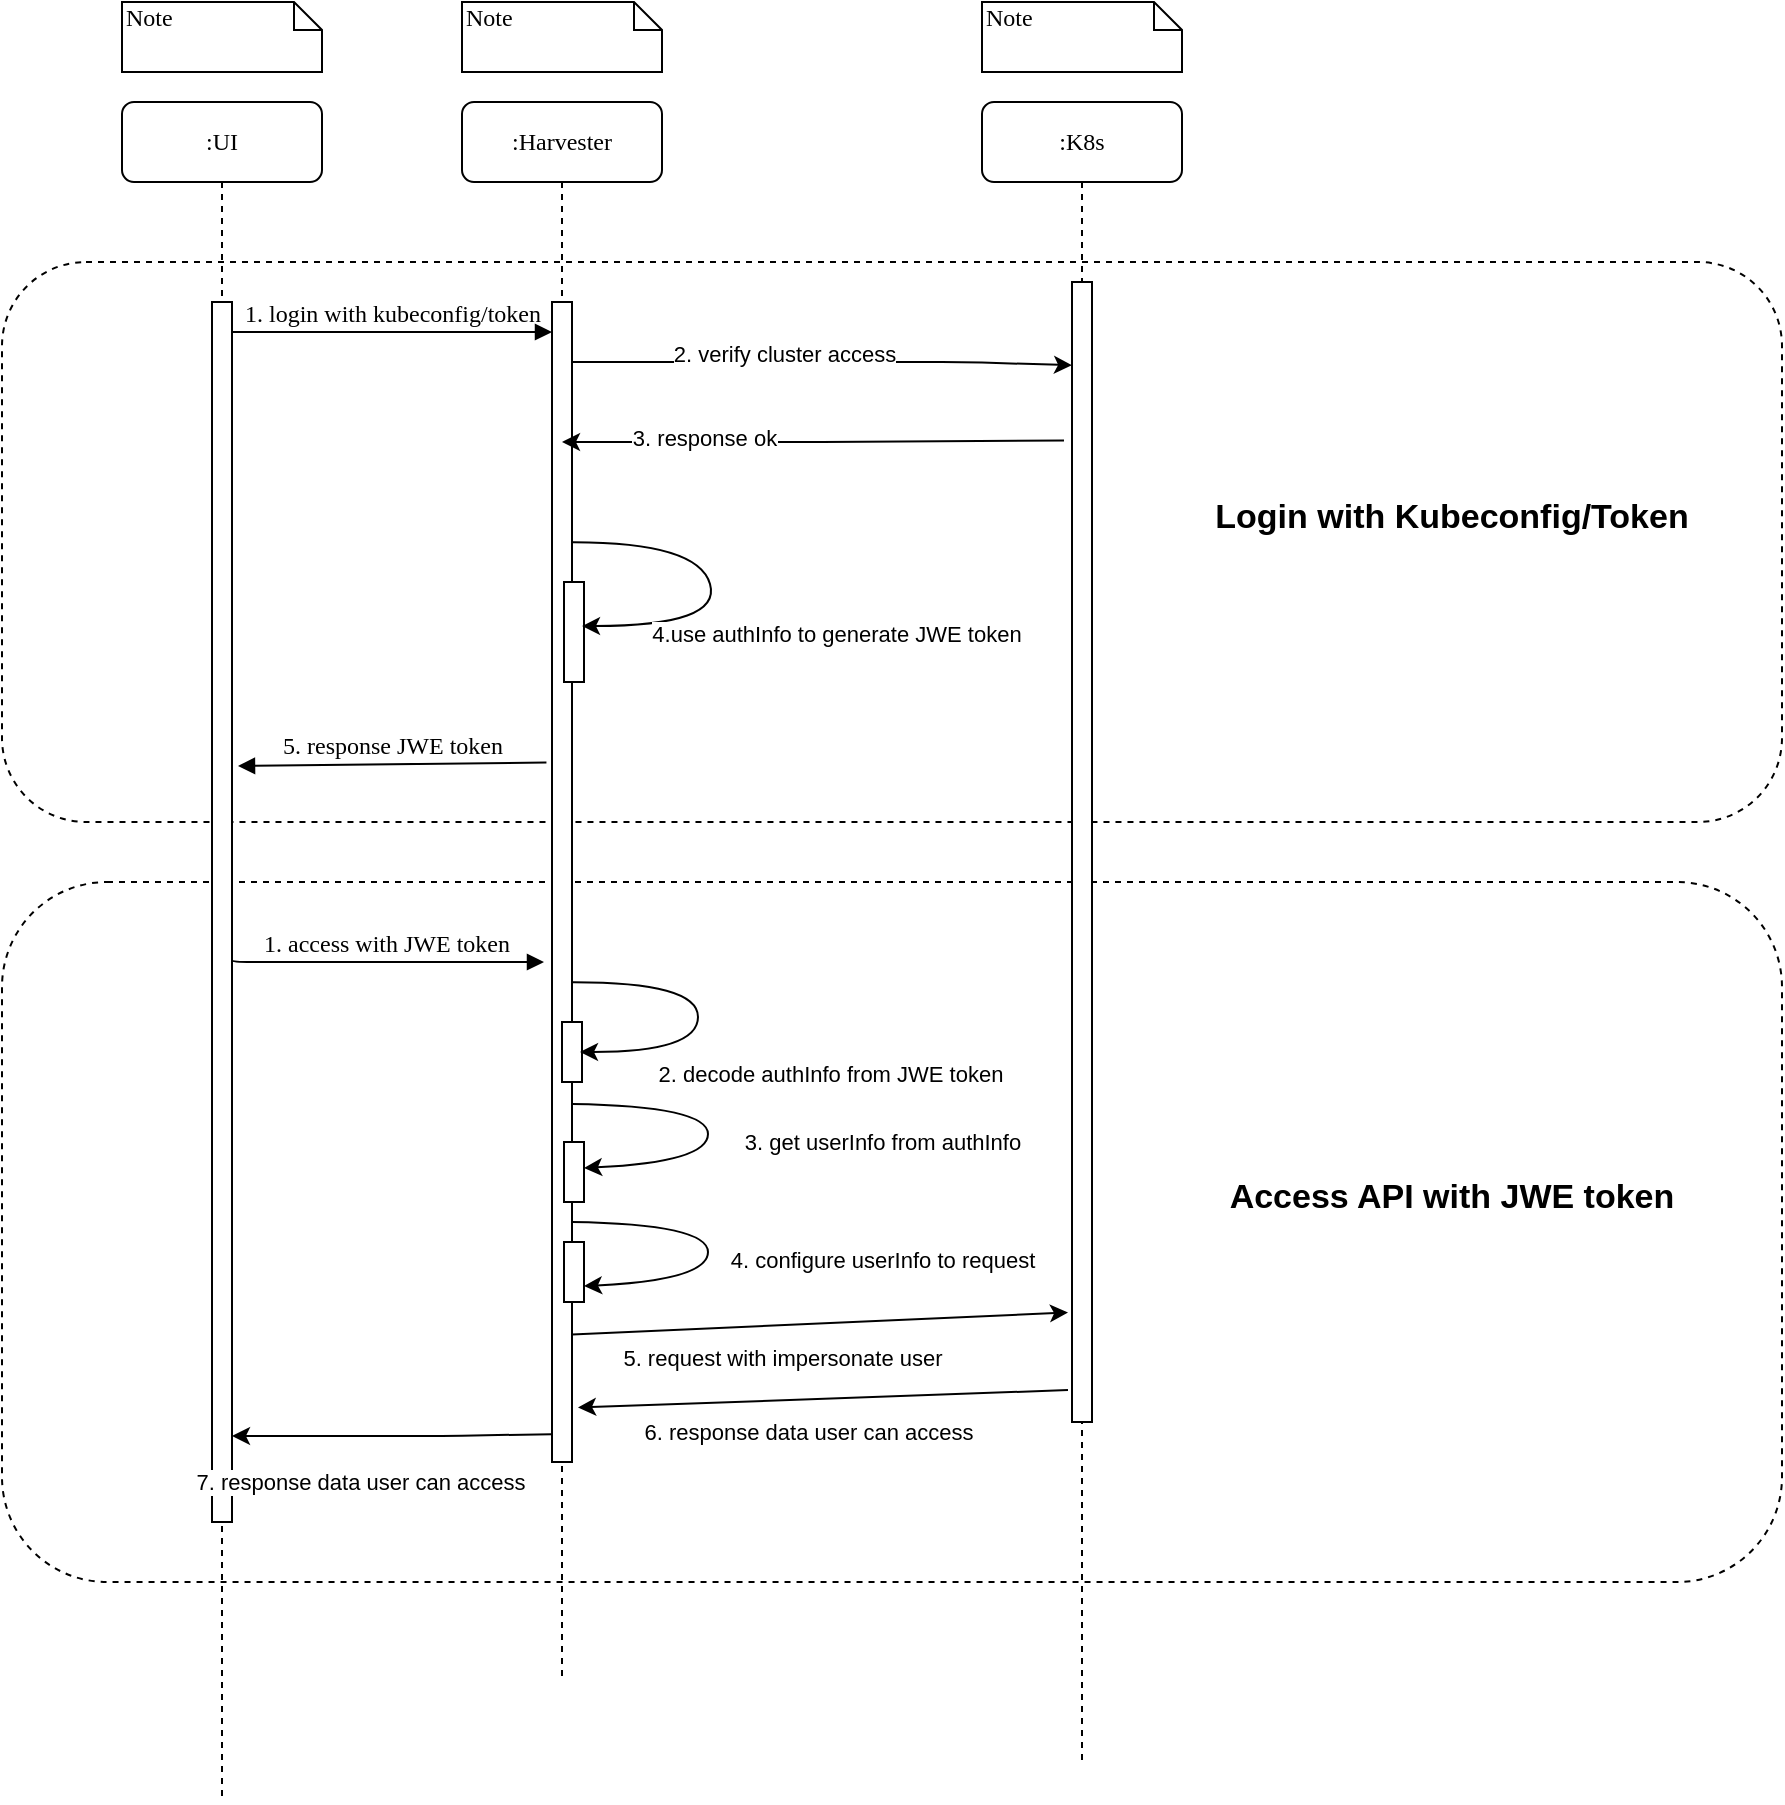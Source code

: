 <mxfile version="13.7.3" type="github">
  <diagram name="Page-1" id="13e1069c-82ec-6db2-03f1-153e76fe0fe0">
    <mxGraphModel dx="1213" dy="679" grid="1" gridSize="10" guides="1" tooltips="1" connect="1" arrows="1" fold="1" page="1" pageScale="1" pageWidth="1100" pageHeight="850" background="#ffffff" math="0" shadow="0">
      <root>
        <mxCell id="0" />
        <mxCell id="1" parent="0" />
        <mxCell id="XttoN6E2yqydup3tI62v-33" value="" style="rounded=1;whiteSpace=wrap;html=1;dashed=1;" vertex="1" parent="1">
          <mxGeometry x="40" y="160" width="890" height="280" as="geometry" />
        </mxCell>
        <mxCell id="XttoN6E2yqydup3tI62v-30" value="" style="rounded=1;whiteSpace=wrap;html=1;dashed=1;" vertex="1" parent="1">
          <mxGeometry x="40" y="470" width="890" height="350" as="geometry" />
        </mxCell>
        <mxCell id="7baba1c4bc27f4b0-2" value=":Harvester" style="shape=umlLifeline;perimeter=lifelinePerimeter;whiteSpace=wrap;html=1;container=1;collapsible=0;recursiveResize=0;outlineConnect=0;rounded=1;shadow=0;comic=0;labelBackgroundColor=none;strokeWidth=1;fontFamily=Verdana;fontSize=12;align=center;" parent="1" vertex="1">
          <mxGeometry x="270" y="80" width="100" height="790" as="geometry" />
        </mxCell>
        <mxCell id="7baba1c4bc27f4b0-10" value="" style="html=1;points=[];perimeter=orthogonalPerimeter;rounded=0;shadow=0;comic=0;labelBackgroundColor=none;strokeWidth=1;fontFamily=Verdana;fontSize=12;align=center;" parent="7baba1c4bc27f4b0-2" vertex="1">
          <mxGeometry x="45" y="100" width="10" height="580" as="geometry" />
        </mxCell>
        <mxCell id="XttoN6E2yqydup3tI62v-2" value="" style="html=1;points=[];perimeter=orthogonalPerimeter;rounded=0;shadow=0;comic=0;labelBackgroundColor=none;strokeWidth=1;fontFamily=Verdana;fontSize=12;align=center;" vertex="1" parent="7baba1c4bc27f4b0-2">
          <mxGeometry x="51" y="240" width="10" height="50" as="geometry" />
        </mxCell>
        <mxCell id="XttoN6E2yqydup3tI62v-20" value="" style="html=1;points=[];perimeter=orthogonalPerimeter;rounded=0;shadow=0;comic=0;labelBackgroundColor=none;strokeWidth=1;fontFamily=Verdana;fontSize=12;align=center;" vertex="1" parent="7baba1c4bc27f4b0-2">
          <mxGeometry x="51" y="570" width="10" height="30" as="geometry" />
        </mxCell>
        <mxCell id="XttoN6E2yqydup3tI62v-17" value="" style="html=1;points=[];perimeter=orthogonalPerimeter;rounded=0;shadow=0;comic=0;labelBackgroundColor=none;strokeWidth=1;fontFamily=Verdana;fontSize=12;align=center;" vertex="1" parent="7baba1c4bc27f4b0-2">
          <mxGeometry x="51" y="520" width="10" height="30" as="geometry" />
        </mxCell>
        <mxCell id="7baba1c4bc27f4b0-3" value=":K8s" style="shape=umlLifeline;perimeter=lifelinePerimeter;whiteSpace=wrap;html=1;container=1;collapsible=0;recursiveResize=0;outlineConnect=0;rounded=1;shadow=0;comic=0;labelBackgroundColor=none;strokeWidth=1;fontFamily=Verdana;fontSize=12;align=center;" parent="1" vertex="1">
          <mxGeometry x="530" y="80" width="100" height="830" as="geometry" />
        </mxCell>
        <mxCell id="7baba1c4bc27f4b0-13" value="" style="html=1;points=[];perimeter=orthogonalPerimeter;rounded=0;shadow=0;comic=0;labelBackgroundColor=none;strokeWidth=1;fontFamily=Verdana;fontSize=12;align=center;" parent="7baba1c4bc27f4b0-3" vertex="1">
          <mxGeometry x="45" y="90" width="10" height="570" as="geometry" />
        </mxCell>
        <mxCell id="7baba1c4bc27f4b0-8" value=":UI" style="shape=umlLifeline;perimeter=lifelinePerimeter;whiteSpace=wrap;html=1;container=1;collapsible=0;recursiveResize=0;outlineConnect=0;rounded=1;shadow=0;comic=0;labelBackgroundColor=none;strokeWidth=1;fontFamily=Verdana;fontSize=12;align=center;" parent="1" vertex="1">
          <mxGeometry x="100" y="80" width="100" height="850" as="geometry" />
        </mxCell>
        <mxCell id="7baba1c4bc27f4b0-9" value="" style="html=1;points=[];perimeter=orthogonalPerimeter;rounded=0;shadow=0;comic=0;labelBackgroundColor=none;strokeWidth=1;fontFamily=Verdana;fontSize=12;align=center;" parent="7baba1c4bc27f4b0-8" vertex="1">
          <mxGeometry x="45" y="100" width="10" height="610" as="geometry" />
        </mxCell>
        <mxCell id="7baba1c4bc27f4b0-23" value="5. response JWE token" style="html=1;verticalAlign=bottom;endArrow=block;labelBackgroundColor=none;fontFamily=Verdana;fontSize=12;exitX=-0.278;exitY=0.397;exitDx=0;exitDy=0;exitPerimeter=0;" parent="1" source="7baba1c4bc27f4b0-10" edge="1">
          <mxGeometry relative="1" as="geometry">
            <mxPoint x="310" y="412" as="sourcePoint" />
            <mxPoint x="158" y="412" as="targetPoint" />
          </mxGeometry>
        </mxCell>
        <mxCell id="7baba1c4bc27f4b0-11" value="1. login with kubeconfig/token" style="html=1;verticalAlign=bottom;endArrow=block;entryX=0;entryY=0;labelBackgroundColor=none;fontFamily=Verdana;fontSize=12;edgeStyle=elbowEdgeStyle;elbow=vertical;" parent="1" edge="1">
          <mxGeometry relative="1" as="geometry">
            <mxPoint x="155" y="195" as="sourcePoint" />
            <mxPoint x="315" y="195.0" as="targetPoint" />
          </mxGeometry>
        </mxCell>
        <mxCell id="7baba1c4bc27f4b0-40" value="Note" style="shape=note;whiteSpace=wrap;html=1;size=14;verticalAlign=top;align=left;spacingTop=-6;rounded=0;shadow=0;comic=0;labelBackgroundColor=none;strokeWidth=1;fontFamily=Verdana;fontSize=12" parent="1" vertex="1">
          <mxGeometry x="100" y="30" width="100" height="35" as="geometry" />
        </mxCell>
        <mxCell id="7baba1c4bc27f4b0-41" value="Note" style="shape=note;whiteSpace=wrap;html=1;size=14;verticalAlign=top;align=left;spacingTop=-6;rounded=0;shadow=0;comic=0;labelBackgroundColor=none;strokeWidth=1;fontFamily=Verdana;fontSize=12" parent="1" vertex="1">
          <mxGeometry x="270" y="30" width="100" height="35" as="geometry" />
        </mxCell>
        <mxCell id="7baba1c4bc27f4b0-42" value="Note" style="shape=note;whiteSpace=wrap;html=1;size=14;verticalAlign=top;align=left;spacingTop=-6;rounded=0;shadow=0;comic=0;labelBackgroundColor=none;strokeWidth=1;fontFamily=Verdana;fontSize=12" parent="1" vertex="1">
          <mxGeometry x="530" y="30" width="100" height="35" as="geometry" />
        </mxCell>
        <mxCell id="XttoN6E2yqydup3tI62v-7" value="" style="endArrow=classic;html=1;entryX=0;entryY=0.073;entryDx=0;entryDy=0;entryPerimeter=0;" edge="1" parent="1" source="7baba1c4bc27f4b0-10" target="7baba1c4bc27f4b0-13">
          <mxGeometry width="50" height="50" relative="1" as="geometry">
            <mxPoint x="330" y="210" as="sourcePoint" />
            <mxPoint x="570" y="210" as="targetPoint" />
            <Array as="points">
              <mxPoint x="520" y="210" />
            </Array>
          </mxGeometry>
        </mxCell>
        <mxCell id="XttoN6E2yqydup3tI62v-8" value="2. verify cluster access" style="edgeLabel;html=1;align=center;verticalAlign=middle;resizable=0;points=[];" vertex="1" connectable="0" parent="XttoN6E2yqydup3tI62v-7">
          <mxGeometry x="-0.484" y="4" relative="1" as="geometry">
            <mxPoint x="41" as="offset" />
          </mxGeometry>
        </mxCell>
        <mxCell id="XttoN6E2yqydup3tI62v-9" value="" style="endArrow=classic;html=1;exitX=-0.4;exitY=0.139;exitDx=0;exitDy=0;exitPerimeter=0;" edge="1" parent="1" source="7baba1c4bc27f4b0-13" target="7baba1c4bc27f4b0-2">
          <mxGeometry width="50" height="50" relative="1" as="geometry">
            <mxPoint x="560" y="250" as="sourcePoint" />
            <mxPoint x="350" y="314" as="targetPoint" />
            <Array as="points">
              <mxPoint x="460" y="250" />
            </Array>
          </mxGeometry>
        </mxCell>
        <mxCell id="XttoN6E2yqydup3tI62v-10" value="3. response ok" style="edgeLabel;html=1;align=center;verticalAlign=middle;resizable=0;points=[];" vertex="1" connectable="0" parent="XttoN6E2yqydup3tI62v-9">
          <mxGeometry x="0.433" y="-2" relative="1" as="geometry">
            <mxPoint as="offset" />
          </mxGeometry>
        </mxCell>
        <mxCell id="XttoN6E2yqydup3tI62v-3" value="" style="curved=1;endArrow=classic;html=1;exitX=1.2;exitY=0.095;exitDx=0;exitDy=0;exitPerimeter=0;entryX=1.1;entryY=0.217;entryDx=0;entryDy=0;entryPerimeter=0;" edge="1" parent="1">
          <mxGeometry width="50" height="50" relative="1" as="geometry">
            <mxPoint x="325" y="300.15" as="sourcePoint" />
            <mxPoint x="330" y="342.04" as="targetPoint" />
            <Array as="points">
              <mxPoint x="388" y="300" />
              <mxPoint x="400" y="342" />
            </Array>
          </mxGeometry>
        </mxCell>
        <mxCell id="XttoN6E2yqydup3tI62v-6" value="4.use authInfo to generate JWE token" style="edgeLabel;html=1;align=center;verticalAlign=middle;resizable=0;points=[];" vertex="1" connectable="0" parent="XttoN6E2yqydup3tI62v-3">
          <mxGeometry x="-0.649" y="-1" relative="1" as="geometry">
            <mxPoint x="101.01" y="44.79" as="offset" />
          </mxGeometry>
        </mxCell>
        <mxCell id="XttoN6E2yqydup3tI62v-13" value="1. access with JWE token" style="html=1;verticalAlign=bottom;endArrow=block;labelBackgroundColor=none;fontFamily=Verdana;fontSize=12;edgeStyle=elbowEdgeStyle;elbow=vertical;entryX=-0.4;entryY=0.584;entryDx=0;entryDy=0;entryPerimeter=0;exitX=1;exitY=0.539;exitDx=0;exitDy=0;exitPerimeter=0;" edge="1" parent="1" source="7baba1c4bc27f4b0-9">
          <mxGeometry relative="1" as="geometry">
            <mxPoint x="180" y="510" as="sourcePoint" />
            <mxPoint x="311" y="509.88" as="targetPoint" />
            <Array as="points">
              <mxPoint x="230" y="510" />
            </Array>
          </mxGeometry>
        </mxCell>
        <mxCell id="XttoN6E2yqydup3tI62v-14" value="" style="html=1;points=[];perimeter=orthogonalPerimeter;rounded=0;shadow=0;comic=0;labelBackgroundColor=none;strokeWidth=1;fontFamily=Verdana;fontSize=12;align=center;" vertex="1" parent="1">
          <mxGeometry x="320" y="540" width="10" height="30" as="geometry" />
        </mxCell>
        <mxCell id="XttoN6E2yqydup3tI62v-15" value="" style="curved=1;endArrow=classic;html=1;exitX=1.2;exitY=0.095;exitDx=0;exitDy=0;exitPerimeter=0;entryX=0.9;entryY=0.5;entryDx=0;entryDy=0;entryPerimeter=0;" edge="1" parent="1" target="XttoN6E2yqydup3tI62v-14">
          <mxGeometry width="50" height="50" relative="1" as="geometry">
            <mxPoint x="325" y="520.15" as="sourcePoint" />
            <mxPoint x="330" y="562.04" as="targetPoint" />
            <Array as="points">
              <mxPoint x="388" y="520" />
              <mxPoint x="388" y="555" />
            </Array>
          </mxGeometry>
        </mxCell>
        <mxCell id="XttoN6E2yqydup3tI62v-16" value="2. decode authInfo from JWE token" style="edgeLabel;html=1;align=center;verticalAlign=middle;resizable=0;points=[];" vertex="1" connectable="0" parent="XttoN6E2yqydup3tI62v-15">
          <mxGeometry x="-0.649" y="-1" relative="1" as="geometry">
            <mxPoint x="101.01" y="44.79" as="offset" />
          </mxGeometry>
        </mxCell>
        <mxCell id="XttoN6E2yqydup3tI62v-18" value="" style="curved=1;endArrow=classic;html=1;entryX=1;entryY=0.433;entryDx=0;entryDy=0;entryPerimeter=0;exitX=1;exitY=0.735;exitDx=0;exitDy=0;exitPerimeter=0;" edge="1" parent="1" target="XttoN6E2yqydup3tI62v-17">
          <mxGeometry width="50" height="50" relative="1" as="geometry">
            <mxPoint x="325" y="580.95" as="sourcePoint" />
            <mxPoint x="335" y="624.04" as="targetPoint" />
            <Array as="points">
              <mxPoint x="393" y="582" />
              <mxPoint x="393" y="610" />
            </Array>
          </mxGeometry>
        </mxCell>
        <mxCell id="XttoN6E2yqydup3tI62v-19" value="3. get userInfo from authInfo" style="edgeLabel;html=1;align=center;verticalAlign=middle;resizable=0;points=[];" vertex="1" connectable="0" parent="XttoN6E2yqydup3tI62v-18">
          <mxGeometry x="-0.649" y="-1" relative="1" as="geometry">
            <mxPoint x="127.02" y="17.62" as="offset" />
          </mxGeometry>
        </mxCell>
        <mxCell id="XttoN6E2yqydup3tI62v-21" value="" style="curved=1;endArrow=classic;html=1;entryX=1;entryY=0.433;entryDx=0;entryDy=0;entryPerimeter=0;exitX=1;exitY=0.735;exitDx=0;exitDy=0;exitPerimeter=0;" edge="1" parent="1">
          <mxGeometry width="50" height="50" relative="1" as="geometry">
            <mxPoint x="325" y="640" as="sourcePoint" />
            <mxPoint x="331" y="672.04" as="targetPoint" />
            <Array as="points">
              <mxPoint x="393" y="641.05" />
              <mxPoint x="393" y="669.05" />
            </Array>
          </mxGeometry>
        </mxCell>
        <mxCell id="XttoN6E2yqydup3tI62v-22" value="4. configure userInfo to request" style="edgeLabel;html=1;align=center;verticalAlign=middle;resizable=0;points=[];" vertex="1" connectable="0" parent="XttoN6E2yqydup3tI62v-21">
          <mxGeometry x="-0.649" y="-1" relative="1" as="geometry">
            <mxPoint x="127.02" y="17.62" as="offset" />
          </mxGeometry>
        </mxCell>
        <mxCell id="XttoN6E2yqydup3tI62v-23" value="" style="endArrow=classic;html=1;exitX=1;exitY=0.89;exitDx=0;exitDy=0;exitPerimeter=0;entryX=-0.2;entryY=0.904;entryDx=0;entryDy=0;entryPerimeter=0;" edge="1" parent="1" source="7baba1c4bc27f4b0-10" target="7baba1c4bc27f4b0-13">
          <mxGeometry width="50" height="50" relative="1" as="geometry">
            <mxPoint x="400" y="700" as="sourcePoint" />
            <mxPoint x="450" y="650" as="targetPoint" />
          </mxGeometry>
        </mxCell>
        <mxCell id="XttoN6E2yqydup3tI62v-24" value="5. request with impersonate user" style="edgeLabel;html=1;align=center;verticalAlign=middle;resizable=0;points=[];" vertex="1" connectable="0" parent="XttoN6E2yqydup3tI62v-23">
          <mxGeometry x="-0.516" y="-2" relative="1" as="geometry">
            <mxPoint x="45" y="12.29" as="offset" />
          </mxGeometry>
        </mxCell>
        <mxCell id="XttoN6E2yqydup3tI62v-25" value="" style="endArrow=classic;html=1;exitX=-0.2;exitY=0.972;exitDx=0;exitDy=0;exitPerimeter=0;entryX=1.3;entryY=0.953;entryDx=0;entryDy=0;entryPerimeter=0;" edge="1" parent="1" source="7baba1c4bc27f4b0-13" target="7baba1c4bc27f4b0-10">
          <mxGeometry width="50" height="50" relative="1" as="geometry">
            <mxPoint x="400" y="700" as="sourcePoint" />
            <mxPoint x="450" y="650" as="targetPoint" />
          </mxGeometry>
        </mxCell>
        <mxCell id="XttoN6E2yqydup3tI62v-27" value="6. response data user can access" style="edgeLabel;html=1;align=center;verticalAlign=middle;resizable=0;points=[];" vertex="1" connectable="0" parent="XttoN6E2yqydup3tI62v-25">
          <mxGeometry x="0.454" y="-3" relative="1" as="geometry">
            <mxPoint x="48.02" y="17.72" as="offset" />
          </mxGeometry>
        </mxCell>
        <mxCell id="XttoN6E2yqydup3tI62v-28" value="" style="endArrow=classic;html=1;exitX=0;exitY=0.976;exitDx=0;exitDy=0;exitPerimeter=0;" edge="1" parent="1" source="7baba1c4bc27f4b0-10" target="7baba1c4bc27f4b0-9">
          <mxGeometry width="50" height="50" relative="1" as="geometry">
            <mxPoint x="310" y="747" as="sourcePoint" />
            <mxPoint x="170" y="747" as="targetPoint" />
            <Array as="points">
              <mxPoint x="260" y="747" />
            </Array>
          </mxGeometry>
        </mxCell>
        <mxCell id="XttoN6E2yqydup3tI62v-29" value="7. response data user can access" style="edgeLabel;html=1;align=center;verticalAlign=middle;resizable=0;points=[];" vertex="1" connectable="0" parent="XttoN6E2yqydup3tI62v-28">
          <mxGeometry x="0.685" y="1" relative="1" as="geometry">
            <mxPoint x="39" y="22" as="offset" />
          </mxGeometry>
        </mxCell>
        <mxCell id="XttoN6E2yqydup3tI62v-32" value="&lt;b&gt;&lt;font style=&quot;font-size: 17px&quot;&gt;Access API with JWE token&lt;/font&gt;&lt;/b&gt;" style="text;html=1;strokeColor=none;fillColor=none;align=center;verticalAlign=middle;whiteSpace=wrap;rounded=0;strokeWidth=2;" vertex="1" parent="1">
          <mxGeometry x="640" y="600" width="250" height="55" as="geometry" />
        </mxCell>
        <mxCell id="XttoN6E2yqydup3tI62v-35" value="&lt;b&gt;&lt;font style=&quot;font-size: 17px&quot;&gt;Login with Kubeconfig/Token&lt;/font&gt;&lt;/b&gt;" style="text;html=1;strokeColor=none;fillColor=none;align=center;verticalAlign=middle;whiteSpace=wrap;rounded=0;strokeWidth=2;" vertex="1" parent="1">
          <mxGeometry x="640" y="260" width="250" height="55" as="geometry" />
        </mxCell>
      </root>
    </mxGraphModel>
  </diagram>
</mxfile>

